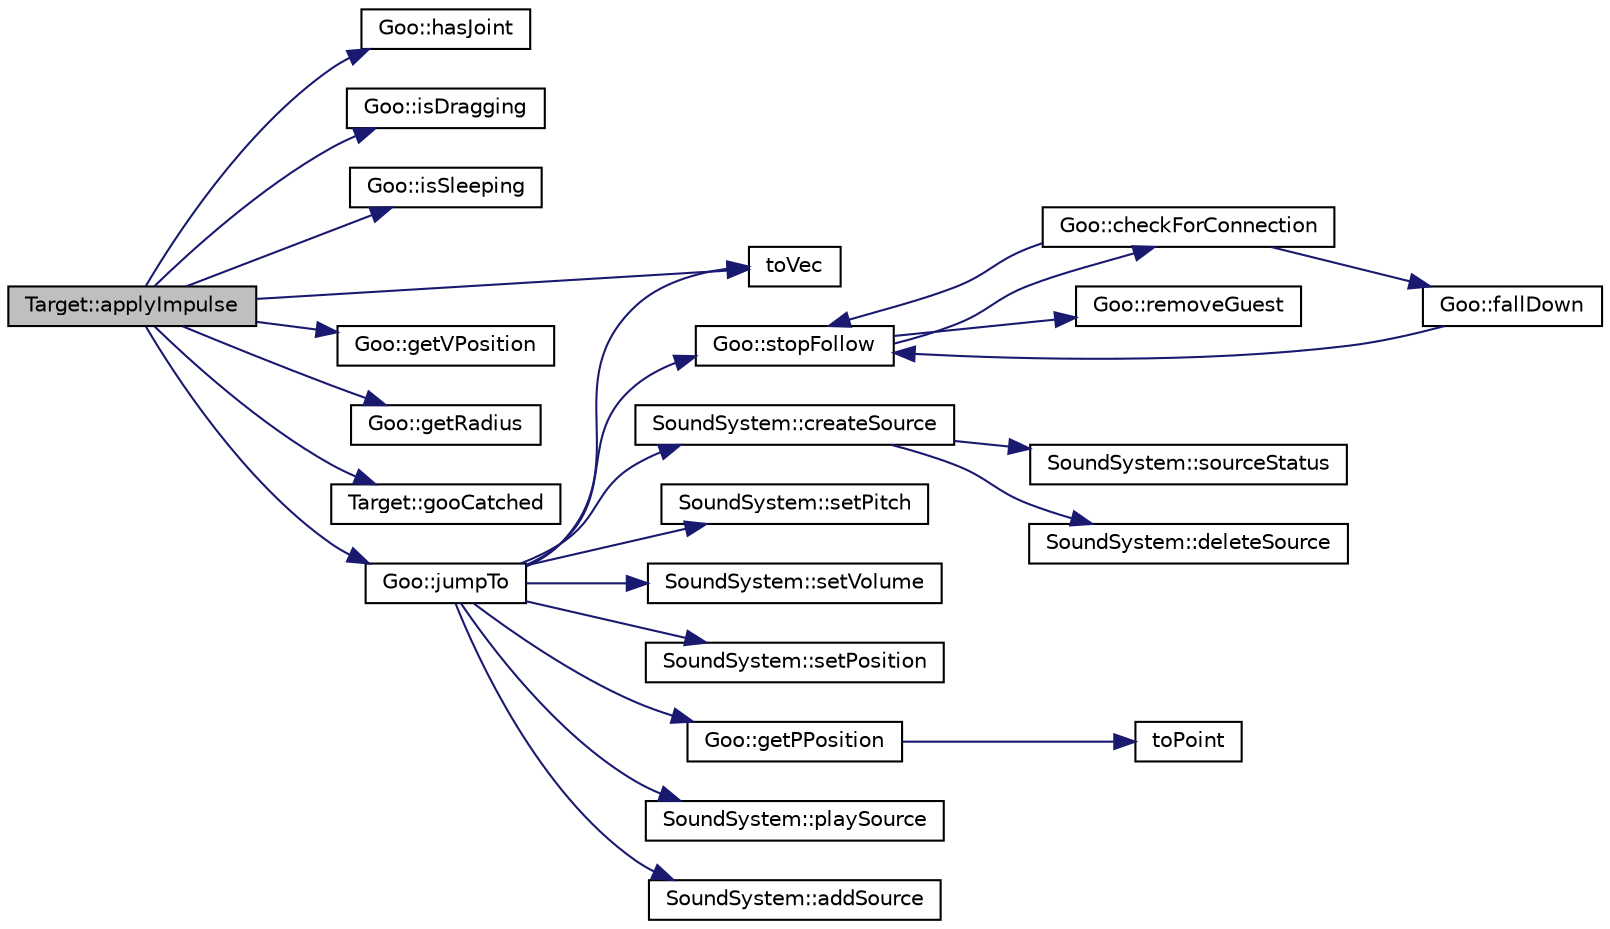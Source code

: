 digraph G
{
  edge [fontname="Helvetica",fontsize="10",labelfontname="Helvetica",labelfontsize="10"];
  node [fontname="Helvetica",fontsize="10",shape=record];
  rankdir="LR";
  Node1 [label="Target::applyImpulse",height=0.2,width=0.4,color="black", fillcolor="grey75", style="filled" fontcolor="black"];
  Node1 -> Node2 [color="midnightblue",fontsize="10",style="solid",fontname="Helvetica"];
  Node2 [label="Goo::hasJoint",height=0.2,width=0.4,color="black", fillcolor="white", style="filled",URL="$d5/d5d/classGoo.html#ae809f97fb4c0c7f58a63cbed66f0ba5c"];
  Node1 -> Node3 [color="midnightblue",fontsize="10",style="solid",fontname="Helvetica"];
  Node3 [label="Goo::isDragging",height=0.2,width=0.4,color="black", fillcolor="white", style="filled",URL="$d5/d5d/classGoo.html#a9c348d89e111f2cd91717e5b743c9c04"];
  Node1 -> Node4 [color="midnightblue",fontsize="10",style="solid",fontname="Helvetica"];
  Node4 [label="Goo::isSleeping",height=0.2,width=0.4,color="black", fillcolor="white", style="filled",URL="$d5/d5d/classGoo.html#afda1bd74820a4c66e4b5ac11c8535fc4"];
  Node1 -> Node5 [color="midnightblue",fontsize="10",style="solid",fontname="Helvetica"];
  Node5 [label="toVec",height=0.2,width=0.4,color="black", fillcolor="white", style="filled",URL="$d5/da5/tools_8h.html#a8dfdc7a5f23df015bdc2dd317531c528",tooltip="Convert a QPoint in a b2Vec2."];
  Node1 -> Node6 [color="midnightblue",fontsize="10",style="solid",fontname="Helvetica"];
  Node6 [label="Goo::getVPosition",height=0.2,width=0.4,color="black", fillcolor="white", style="filled",URL="$d5/d5d/classGoo.html#aa73714c6bc45881fadb6638d11c884bd"];
  Node1 -> Node7 [color="midnightblue",fontsize="10",style="solid",fontname="Helvetica"];
  Node7 [label="Goo::getRadius",height=0.2,width=0.4,color="black", fillcolor="white", style="filled",URL="$d5/d5d/classGoo.html#ad0a35947fd97bfef88a7dc9b340536e0"];
  Node1 -> Node8 [color="midnightblue",fontsize="10",style="solid",fontname="Helvetica"];
  Node8 [label="Target::gooCatched",height=0.2,width=0.4,color="black", fillcolor="white", style="filled",URL="$d0/dc4/classTarget.html#aab68edc9c7c74bcafe00c82c737f5e16"];
  Node1 -> Node9 [color="midnightblue",fontsize="10",style="solid",fontname="Helvetica"];
  Node9 [label="Goo::jumpTo",height=0.2,width=0.4,color="black", fillcolor="white", style="filled",URL="$d5/d5d/classGoo.html#a3a30993d73e8074fc71a6ec6bcd0b663"];
  Node9 -> Node10 [color="midnightblue",fontsize="10",style="solid",fontname="Helvetica"];
  Node10 [label="Goo::stopFollow",height=0.2,width=0.4,color="black", fillcolor="white", style="filled",URL="$d5/d5d/classGoo.html#a83a93e67d95635456f9bf4bcfb1ccf32"];
  Node10 -> Node11 [color="midnightblue",fontsize="10",style="solid",fontname="Helvetica"];
  Node11 [label="Goo::checkForConnection",height=0.2,width=0.4,color="black", fillcolor="white", style="filled",URL="$d5/d5d/classGoo.html#abfc4ee3aa7503c26f1bd4e2024f666e4"];
  Node11 -> Node10 [color="midnightblue",fontsize="10",style="solid",fontname="Helvetica"];
  Node11 -> Node12 [color="midnightblue",fontsize="10",style="solid",fontname="Helvetica"];
  Node12 [label="Goo::fallDown",height=0.2,width=0.4,color="black", fillcolor="white", style="filled",URL="$d5/d5d/classGoo.html#aefb4ce872af2583c479f2b41d9b494ab"];
  Node12 -> Node10 [color="midnightblue",fontsize="10",style="solid",fontname="Helvetica"];
  Node10 -> Node13 [color="midnightblue",fontsize="10",style="solid",fontname="Helvetica"];
  Node13 [label="Goo::removeGuest",height=0.2,width=0.4,color="black", fillcolor="white", style="filled",URL="$d5/d5d/classGoo.html#a048114698e7a5f9912bfc09f19470264"];
  Node9 -> Node14 [color="midnightblue",fontsize="10",style="solid",fontname="Helvetica"];
  Node14 [label="SoundSystem::createSource",height=0.2,width=0.4,color="black", fillcolor="white", style="filled",URL="$d3/dd2/classSoundSystem.html#a3ee89a335758195d3ad204651cbb113f"];
  Node14 -> Node15 [color="midnightblue",fontsize="10",style="solid",fontname="Helvetica"];
  Node15 [label="SoundSystem::sourceStatus",height=0.2,width=0.4,color="black", fillcolor="white", style="filled",URL="$d3/dd2/classSoundSystem.html#a69834cd09c84145151347b2bc3d93af1"];
  Node14 -> Node16 [color="midnightblue",fontsize="10",style="solid",fontname="Helvetica"];
  Node16 [label="SoundSystem::deleteSource",height=0.2,width=0.4,color="black", fillcolor="white", style="filled",URL="$d3/dd2/classSoundSystem.html#a40ed8f6a1c61cdc9f085c3c0d4998145"];
  Node9 -> Node17 [color="midnightblue",fontsize="10",style="solid",fontname="Helvetica"];
  Node17 [label="SoundSystem::setPitch",height=0.2,width=0.4,color="black", fillcolor="white", style="filled",URL="$d3/dd2/classSoundSystem.html#aa495b33a8bd7d32105a6556ee4a46b02"];
  Node9 -> Node18 [color="midnightblue",fontsize="10",style="solid",fontname="Helvetica"];
  Node18 [label="SoundSystem::setVolume",height=0.2,width=0.4,color="black", fillcolor="white", style="filled",URL="$d3/dd2/classSoundSystem.html#a0086c491127e28ca94371f414aacb937"];
  Node9 -> Node19 [color="midnightblue",fontsize="10",style="solid",fontname="Helvetica"];
  Node19 [label="SoundSystem::setPosition",height=0.2,width=0.4,color="black", fillcolor="white", style="filled",URL="$d3/dd2/classSoundSystem.html#a0662f9cba16ba4d04c0b6426a1be9e4d"];
  Node9 -> Node20 [color="midnightblue",fontsize="10",style="solid",fontname="Helvetica"];
  Node20 [label="Goo::getPPosition",height=0.2,width=0.4,color="black", fillcolor="white", style="filled",URL="$d5/d5d/classGoo.html#a7396488f837512c3e887f15fb82dcb8f"];
  Node20 -> Node21 [color="midnightblue",fontsize="10",style="solid",fontname="Helvetica"];
  Node21 [label="toPoint",height=0.2,width=0.4,color="black", fillcolor="white", style="filled",URL="$d5/da5/tools_8h.html#a94f703d943194650c89dfc581bab6b14",tooltip="Convert a b2Vec2 in a QPoint."];
  Node9 -> Node22 [color="midnightblue",fontsize="10",style="solid",fontname="Helvetica"];
  Node22 [label="SoundSystem::playSource",height=0.2,width=0.4,color="black", fillcolor="white", style="filled",URL="$d3/dd2/classSoundSystem.html#a36a321e65d3e1e5af2033c42de5ff23e"];
  Node9 -> Node23 [color="midnightblue",fontsize="10",style="solid",fontname="Helvetica"];
  Node23 [label="SoundSystem::addSource",height=0.2,width=0.4,color="black", fillcolor="white", style="filled",URL="$d3/dd2/classSoundSystem.html#a7cc18fd22cea9676cdc85390f75ead3d"];
  Node9 -> Node5 [color="midnightblue",fontsize="10",style="solid",fontname="Helvetica"];
}
